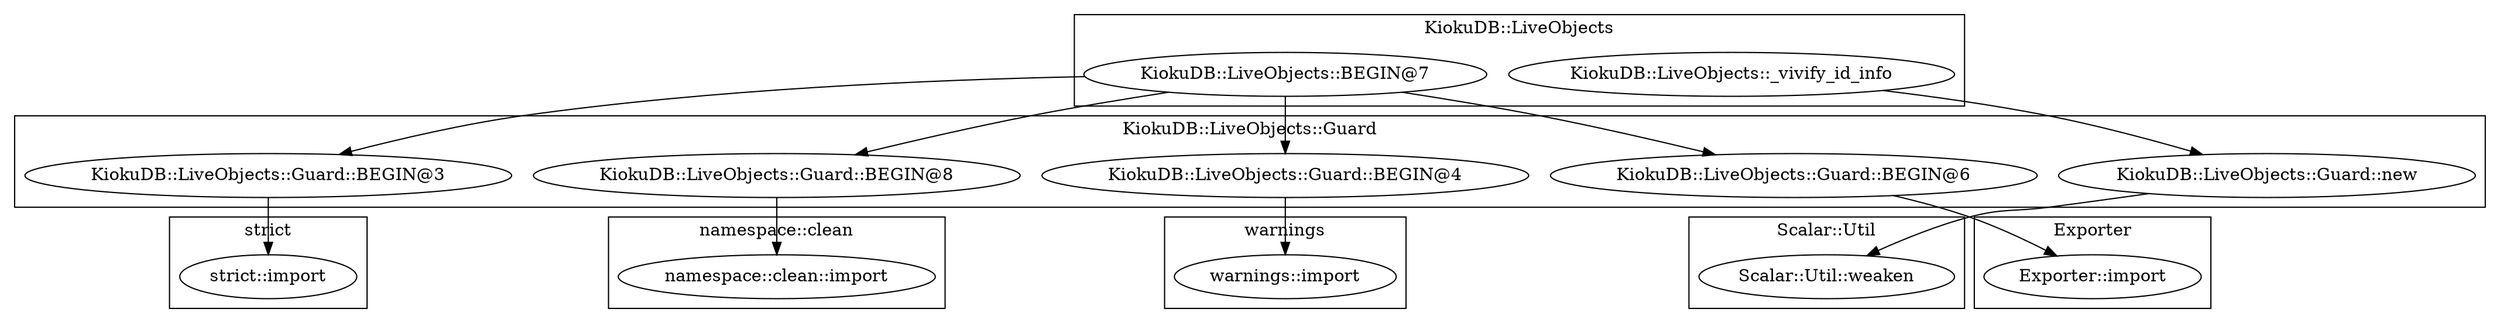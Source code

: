digraph {
graph [overlap=false]
subgraph cluster_KiokuDB_LiveObjects_Guard {
	label="KiokuDB::LiveObjects::Guard";
	"KiokuDB::LiveObjects::Guard::BEGIN@3";
	"KiokuDB::LiveObjects::Guard::BEGIN@8";
	"KiokuDB::LiveObjects::Guard::BEGIN@4";
	"KiokuDB::LiveObjects::Guard::new";
	"KiokuDB::LiveObjects::Guard::BEGIN@6";
}
subgraph cluster_Scalar_Util {
	label="Scalar::Util";
	"Scalar::Util::weaken";
}
subgraph cluster_KiokuDB_LiveObjects {
	label="KiokuDB::LiveObjects";
	"KiokuDB::LiveObjects::_vivify_id_info";
	"KiokuDB::LiveObjects::BEGIN@7";
}
subgraph cluster_namespace_clean {
	label="namespace::clean";
	"namespace::clean::import";
}
subgraph cluster_warnings {
	label="warnings";
	"warnings::import";
}
subgraph cluster_Exporter {
	label="Exporter";
	"Exporter::import";
}
subgraph cluster_strict {
	label="strict";
	"strict::import";
}
"KiokuDB::LiveObjects::BEGIN@7" -> "KiokuDB::LiveObjects::Guard::BEGIN@6";
"KiokuDB::LiveObjects::BEGIN@7" -> "KiokuDB::LiveObjects::Guard::BEGIN@3";
"KiokuDB::LiveObjects::BEGIN@7" -> "KiokuDB::LiveObjects::Guard::BEGIN@8";
"KiokuDB::LiveObjects::Guard::BEGIN@8" -> "namespace::clean::import";
"KiokuDB::LiveObjects::Guard::BEGIN@3" -> "strict::import";
"KiokuDB::LiveObjects::Guard::BEGIN@6" -> "Exporter::import";
"KiokuDB::LiveObjects::Guard::BEGIN@4" -> "warnings::import";
"KiokuDB::LiveObjects::Guard::new" -> "Scalar::Util::weaken";
"KiokuDB::LiveObjects::_vivify_id_info" -> "KiokuDB::LiveObjects::Guard::new";
"KiokuDB::LiveObjects::BEGIN@7" -> "KiokuDB::LiveObjects::Guard::BEGIN@4";
}
